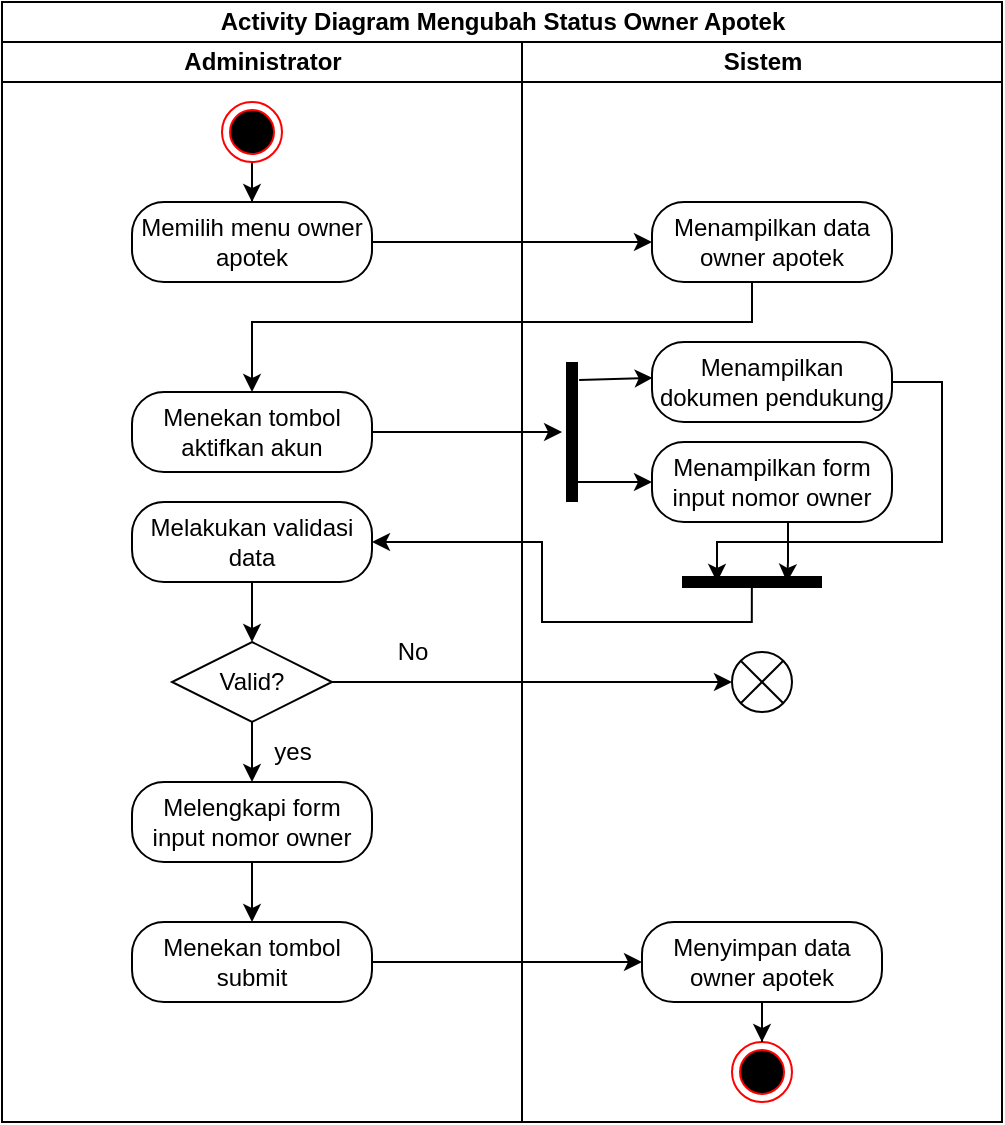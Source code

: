 <mxfile version="20.8.16" type="device"><diagram name="Page-1" id="ANqI8aLdzrwlzrFJ9mKj"><mxGraphModel dx="1036" dy="-486" grid="1" gridSize="10" guides="1" tooltips="1" connect="1" arrows="1" fold="1" page="1" pageScale="1" pageWidth="850" pageHeight="1100" math="0" shadow="0"><root><mxCell id="0"/><mxCell id="1" parent="0"/><mxCell id="lMmZVcglRggyytnNlBbd-1" value="Activity Diagram Mengubah Status Owner Apotek" style="swimlane;childLayout=stackLayout;resizeParent=1;resizeParentMax=0;startSize=20;html=1;" vertex="1" parent="1"><mxGeometry x="240.0" y="1270" width="500.0" height="560" as="geometry"/></mxCell><mxCell id="lMmZVcglRggyytnNlBbd-2" value="Administrator" style="swimlane;startSize=20;html=1;" vertex="1" parent="lMmZVcglRggyytnNlBbd-1"><mxGeometry y="20" width="260.0" height="540" as="geometry"/></mxCell><mxCell id="lMmZVcglRggyytnNlBbd-3" value="" style="edgeStyle=orthogonalEdgeStyle;rounded=0;orthogonalLoop=1;jettySize=auto;html=1;" edge="1" parent="lMmZVcglRggyytnNlBbd-2" source="lMmZVcglRggyytnNlBbd-4" target="lMmZVcglRggyytnNlBbd-5"><mxGeometry relative="1" as="geometry"/></mxCell><mxCell id="lMmZVcglRggyytnNlBbd-4" value="" style="ellipse;html=1;shape=endState;fillColor=#000000;strokeColor=#ff0000;" vertex="1" parent="lMmZVcglRggyytnNlBbd-2"><mxGeometry x="110.0" y="30" width="30" height="30" as="geometry"/></mxCell><mxCell id="lMmZVcglRggyytnNlBbd-5" value="Memilih menu owner apotek" style="rounded=1;whiteSpace=wrap;html=1;arcSize=40;fontColor=#000000;fillColor=default;strokeColor=default;" vertex="1" parent="lMmZVcglRggyytnNlBbd-2"><mxGeometry x="65.0" y="80" width="120" height="40" as="geometry"/></mxCell><mxCell id="lMmZVcglRggyytnNlBbd-6" value="Menekan tombol aktifkan akun" style="rounded=1;whiteSpace=wrap;html=1;arcSize=40;fontColor=#000000;fillColor=default;strokeColor=default;" vertex="1" parent="lMmZVcglRggyytnNlBbd-2"><mxGeometry x="65.0" y="175" width="120" height="40" as="geometry"/></mxCell><mxCell id="lMmZVcglRggyytnNlBbd-7" value="Valid?" style="rhombus;whiteSpace=wrap;html=1;fillColor=default;strokeColor=default;" vertex="1" parent="lMmZVcglRggyytnNlBbd-2"><mxGeometry x="85.0" y="300" width="80" height="40" as="geometry"/></mxCell><mxCell id="lMmZVcglRggyytnNlBbd-8" value="yes" style="text;html=1;align=center;verticalAlign=middle;resizable=0;points=[];autosize=1;strokeColor=none;fillColor=none;" vertex="1" parent="lMmZVcglRggyytnNlBbd-2"><mxGeometry x="125.0" y="340" width="40" height="30" as="geometry"/></mxCell><mxCell id="lMmZVcglRggyytnNlBbd-9" value="No" style="text;html=1;align=center;verticalAlign=middle;resizable=0;points=[];autosize=1;strokeColor=none;fillColor=none;" vertex="1" parent="lMmZVcglRggyytnNlBbd-2"><mxGeometry x="185.0" y="290" width="40" height="30" as="geometry"/></mxCell><mxCell id="lMmZVcglRggyytnNlBbd-10" style="edgeStyle=orthogonalEdgeStyle;rounded=0;orthogonalLoop=1;jettySize=auto;html=1;entryX=0.5;entryY=0;entryDx=0;entryDy=0;strokeColor=default;" edge="1" parent="lMmZVcglRggyytnNlBbd-2" source="lMmZVcglRggyytnNlBbd-11" target="lMmZVcglRggyytnNlBbd-12"><mxGeometry relative="1" as="geometry"/></mxCell><mxCell id="lMmZVcglRggyytnNlBbd-11" value="Melengkapi form input nomor owner" style="rounded=1;whiteSpace=wrap;html=1;arcSize=40;fontColor=#000000;fillColor=default;strokeColor=default;" vertex="1" parent="lMmZVcglRggyytnNlBbd-2"><mxGeometry x="65.0" y="370" width="120" height="40" as="geometry"/></mxCell><mxCell id="lMmZVcglRggyytnNlBbd-12" value="Menekan tombol submit" style="rounded=1;whiteSpace=wrap;html=1;arcSize=40;fontColor=#000000;fillColor=default;strokeColor=default;" vertex="1" parent="lMmZVcglRggyytnNlBbd-2"><mxGeometry x="65.0" y="440" width="120" height="40" as="geometry"/></mxCell><mxCell id="lMmZVcglRggyytnNlBbd-13" style="edgeStyle=orthogonalEdgeStyle;rounded=0;orthogonalLoop=1;jettySize=auto;html=1;entryX=0.5;entryY=0;entryDx=0;entryDy=0;strokeColor=default;" edge="1" parent="lMmZVcglRggyytnNlBbd-2" source="lMmZVcglRggyytnNlBbd-14" target="lMmZVcglRggyytnNlBbd-7"><mxGeometry relative="1" as="geometry"/></mxCell><mxCell id="lMmZVcglRggyytnNlBbd-14" value="Melakukan validasi data" style="rounded=1;whiteSpace=wrap;html=1;arcSize=40;fontColor=#000000;fillColor=default;strokeColor=default;" vertex="1" parent="lMmZVcglRggyytnNlBbd-2"><mxGeometry x="65.0" y="230" width="120" height="40" as="geometry"/></mxCell><mxCell id="lMmZVcglRggyytnNlBbd-15" value="" style="endArrow=classic;html=1;rounded=0;strokeColor=default;exitX=0.5;exitY=1;exitDx=0;exitDy=0;entryX=0.5;entryY=0;entryDx=0;entryDy=0;" edge="1" parent="lMmZVcglRggyytnNlBbd-2" source="lMmZVcglRggyytnNlBbd-7" target="lMmZVcglRggyytnNlBbd-11"><mxGeometry width="50" height="50" relative="1" as="geometry"><mxPoint x="240.0" y="350" as="sourcePoint"/><mxPoint x="125.0" y="360" as="targetPoint"/></mxGeometry></mxCell><mxCell id="lMmZVcglRggyytnNlBbd-16" style="edgeStyle=orthogonalEdgeStyle;rounded=0;orthogonalLoop=1;jettySize=auto;html=1;strokeColor=default;entryX=0;entryY=0.5;entryDx=0;entryDy=0;" edge="1" parent="lMmZVcglRggyytnNlBbd-1" source="lMmZVcglRggyytnNlBbd-5" target="lMmZVcglRggyytnNlBbd-20"><mxGeometry relative="1" as="geometry"><mxPoint x="280.0" y="120.0" as="targetPoint"/></mxGeometry></mxCell><mxCell id="lMmZVcglRggyytnNlBbd-17" style="edgeStyle=orthogonalEdgeStyle;rounded=0;orthogonalLoop=1;jettySize=auto;html=1;entryX=0.5;entryY=0;entryDx=0;entryDy=0;strokeColor=default;" edge="1" parent="lMmZVcglRggyytnNlBbd-1" source="lMmZVcglRggyytnNlBbd-20" target="lMmZVcglRggyytnNlBbd-6"><mxGeometry relative="1" as="geometry"><Array as="points"><mxPoint x="375" y="160"/><mxPoint x="125" y="160"/></Array></mxGeometry></mxCell><mxCell id="lMmZVcglRggyytnNlBbd-18" style="edgeStyle=orthogonalEdgeStyle;rounded=0;orthogonalLoop=1;jettySize=auto;html=1;entryX=0.5;entryY=0.748;entryDx=0;entryDy=0;entryPerimeter=0;strokeColor=default;" edge="1" parent="lMmZVcglRggyytnNlBbd-1" source="lMmZVcglRggyytnNlBbd-6" target="lMmZVcglRggyytnNlBbd-21"><mxGeometry relative="1" as="geometry"/></mxCell><mxCell id="lMmZVcglRggyytnNlBbd-19" value="Sistem" style="swimlane;startSize=20;html=1;" vertex="1" parent="lMmZVcglRggyytnNlBbd-1"><mxGeometry x="260.0" y="20" width="240" height="540" as="geometry"/></mxCell><mxCell id="lMmZVcglRggyytnNlBbd-20" value="Menampilkan data owner apotek" style="rounded=1;whiteSpace=wrap;html=1;arcSize=40;fontColor=#000000;fillColor=default;strokeColor=default;" vertex="1" parent="lMmZVcglRggyytnNlBbd-19"><mxGeometry x="65.0" y="80" width="120" height="40" as="geometry"/></mxCell><mxCell id="lMmZVcglRggyytnNlBbd-21" value="" style="shape=line;html=1;strokeWidth=6;strokeColor=default;fillColor=default;rotation=90;" vertex="1" parent="lMmZVcglRggyytnNlBbd-19"><mxGeometry x="-10" y="185" width="70" height="20" as="geometry"/></mxCell><mxCell id="lMmZVcglRggyytnNlBbd-22" value="" style="endArrow=classic;html=1;rounded=0;strokeColor=default;entryX=0.003;entryY=0.449;entryDx=0;entryDy=0;exitX=0.129;exitY=0.322;exitDx=0;exitDy=0;exitPerimeter=0;entryPerimeter=0;" edge="1" parent="lMmZVcglRggyytnNlBbd-19" source="lMmZVcglRggyytnNlBbd-21" target="lMmZVcglRggyytnNlBbd-25"><mxGeometry width="50" height="50" relative="1" as="geometry"><mxPoint x="-4.547e-13" y="270" as="sourcePoint"/><mxPoint x="65.0" y="165" as="targetPoint"/></mxGeometry></mxCell><mxCell id="lMmZVcglRggyytnNlBbd-23" value="" style="endArrow=classic;html=1;rounded=0;strokeColor=default;entryX=0;entryY=0.5;entryDx=0;entryDy=0;exitX=0.857;exitY=0.5;exitDx=0;exitDy=0;exitPerimeter=0;" edge="1" parent="lMmZVcglRggyytnNlBbd-19" source="lMmZVcglRggyytnNlBbd-21"><mxGeometry width="50" height="50" relative="1" as="geometry"><mxPoint x="-4.547e-13" y="140" as="sourcePoint"/><mxPoint x="65.0" y="220" as="targetPoint"/></mxGeometry></mxCell><mxCell id="lMmZVcglRggyytnNlBbd-24" style="edgeStyle=orthogonalEdgeStyle;rounded=0;orthogonalLoop=1;jettySize=auto;html=1;entryX=0.75;entryY=0.5;entryDx=0;entryDy=0;entryPerimeter=0;strokeColor=default;" edge="1" parent="lMmZVcglRggyytnNlBbd-19" source="lMmZVcglRggyytnNlBbd-25" target="lMmZVcglRggyytnNlBbd-31"><mxGeometry relative="1" as="geometry"><Array as="points"><mxPoint x="210" y="170"/><mxPoint x="210" y="250"/><mxPoint x="98" y="250"/></Array></mxGeometry></mxCell><mxCell id="lMmZVcglRggyytnNlBbd-25" value="Menampilkan dokumen pendukung" style="rounded=1;whiteSpace=wrap;html=1;arcSize=40;fontColor=#000000;fillColor=default;strokeColor=default;" vertex="1" parent="lMmZVcglRggyytnNlBbd-19"><mxGeometry x="65" y="150" width="120" height="40" as="geometry"/></mxCell><mxCell id="lMmZVcglRggyytnNlBbd-26" style="edgeStyle=orthogonalEdgeStyle;rounded=0;orthogonalLoop=1;jettySize=auto;html=1;entryX=0.25;entryY=0.5;entryDx=0;entryDy=0;entryPerimeter=0;strokeColor=default;" edge="1" parent="lMmZVcglRggyytnNlBbd-19" source="lMmZVcglRggyytnNlBbd-27" target="lMmZVcglRggyytnNlBbd-31"><mxGeometry relative="1" as="geometry"><Array as="points"><mxPoint x="133" y="260"/><mxPoint x="133" y="260"/></Array></mxGeometry></mxCell><mxCell id="lMmZVcglRggyytnNlBbd-27" value="Menampilkan form input nomor owner" style="rounded=1;whiteSpace=wrap;html=1;arcSize=40;fontColor=#000000;fillColor=default;strokeColor=default;" vertex="1" parent="lMmZVcglRggyytnNlBbd-19"><mxGeometry x="65" y="200" width="120" height="40" as="geometry"/></mxCell><mxCell id="lMmZVcglRggyytnNlBbd-28" value="" style="ellipse;html=1;shape=endState;fillColor=#000000;strokeColor=#ff0000;" vertex="1" parent="lMmZVcglRggyytnNlBbd-19"><mxGeometry x="105" y="500" width="30" height="30" as="geometry"/></mxCell><mxCell id="lMmZVcglRggyytnNlBbd-29" style="edgeStyle=orthogonalEdgeStyle;rounded=0;orthogonalLoop=1;jettySize=auto;html=1;strokeColor=default;" edge="1" parent="lMmZVcglRggyytnNlBbd-19" source="lMmZVcglRggyytnNlBbd-30" target="lMmZVcglRggyytnNlBbd-28"><mxGeometry relative="1" as="geometry"/></mxCell><mxCell id="lMmZVcglRggyytnNlBbd-30" value="Menyimpan data owner apotek" style="rounded=1;whiteSpace=wrap;html=1;arcSize=40;fontColor=#000000;fillColor=default;strokeColor=default;" vertex="1" parent="lMmZVcglRggyytnNlBbd-19"><mxGeometry x="60" y="440" width="120" height="40" as="geometry"/></mxCell><mxCell id="lMmZVcglRggyytnNlBbd-31" value="" style="shape=line;html=1;strokeWidth=6;strokeColor=default;fillColor=default;rotation=-180;" vertex="1" parent="lMmZVcglRggyytnNlBbd-19"><mxGeometry x="80" y="260" width="70" height="20" as="geometry"/></mxCell><mxCell id="lMmZVcglRggyytnNlBbd-32" value="" style="shape=sumEllipse;perimeter=ellipsePerimeter;whiteSpace=wrap;html=1;backgroundOutline=1;strokeColor=default;fillColor=default;" vertex="1" parent="lMmZVcglRggyytnNlBbd-19"><mxGeometry x="105" y="305" width="30" height="30" as="geometry"/></mxCell><mxCell id="lMmZVcglRggyytnNlBbd-33" style="edgeStyle=orthogonalEdgeStyle;rounded=0;orthogonalLoop=1;jettySize=auto;html=1;entryX=0;entryY=0.5;entryDx=0;entryDy=0;strokeColor=default;" edge="1" parent="lMmZVcglRggyytnNlBbd-1" source="lMmZVcglRggyytnNlBbd-12" target="lMmZVcglRggyytnNlBbd-30"><mxGeometry relative="1" as="geometry"/></mxCell><mxCell id="lMmZVcglRggyytnNlBbd-34" style="edgeStyle=orthogonalEdgeStyle;rounded=0;orthogonalLoop=1;jettySize=auto;html=1;entryX=1;entryY=0.5;entryDx=0;entryDy=0;strokeColor=default;exitX=0.501;exitY=0.491;exitDx=0;exitDy=0;exitPerimeter=0;" edge="1" parent="lMmZVcglRggyytnNlBbd-1" source="lMmZVcglRggyytnNlBbd-31" target="lMmZVcglRggyytnNlBbd-14"><mxGeometry relative="1" as="geometry"><Array as="points"><mxPoint x="375" y="310"/><mxPoint x="270" y="310"/><mxPoint x="270" y="270"/></Array></mxGeometry></mxCell><mxCell id="lMmZVcglRggyytnNlBbd-35" style="edgeStyle=orthogonalEdgeStyle;rounded=0;orthogonalLoop=1;jettySize=auto;html=1;strokeColor=default;" edge="1" parent="lMmZVcglRggyytnNlBbd-1" source="lMmZVcglRggyytnNlBbd-7" target="lMmZVcglRggyytnNlBbd-32"><mxGeometry relative="1" as="geometry"><mxPoint x="350.0" y="340" as="targetPoint"/></mxGeometry></mxCell></root></mxGraphModel></diagram></mxfile>